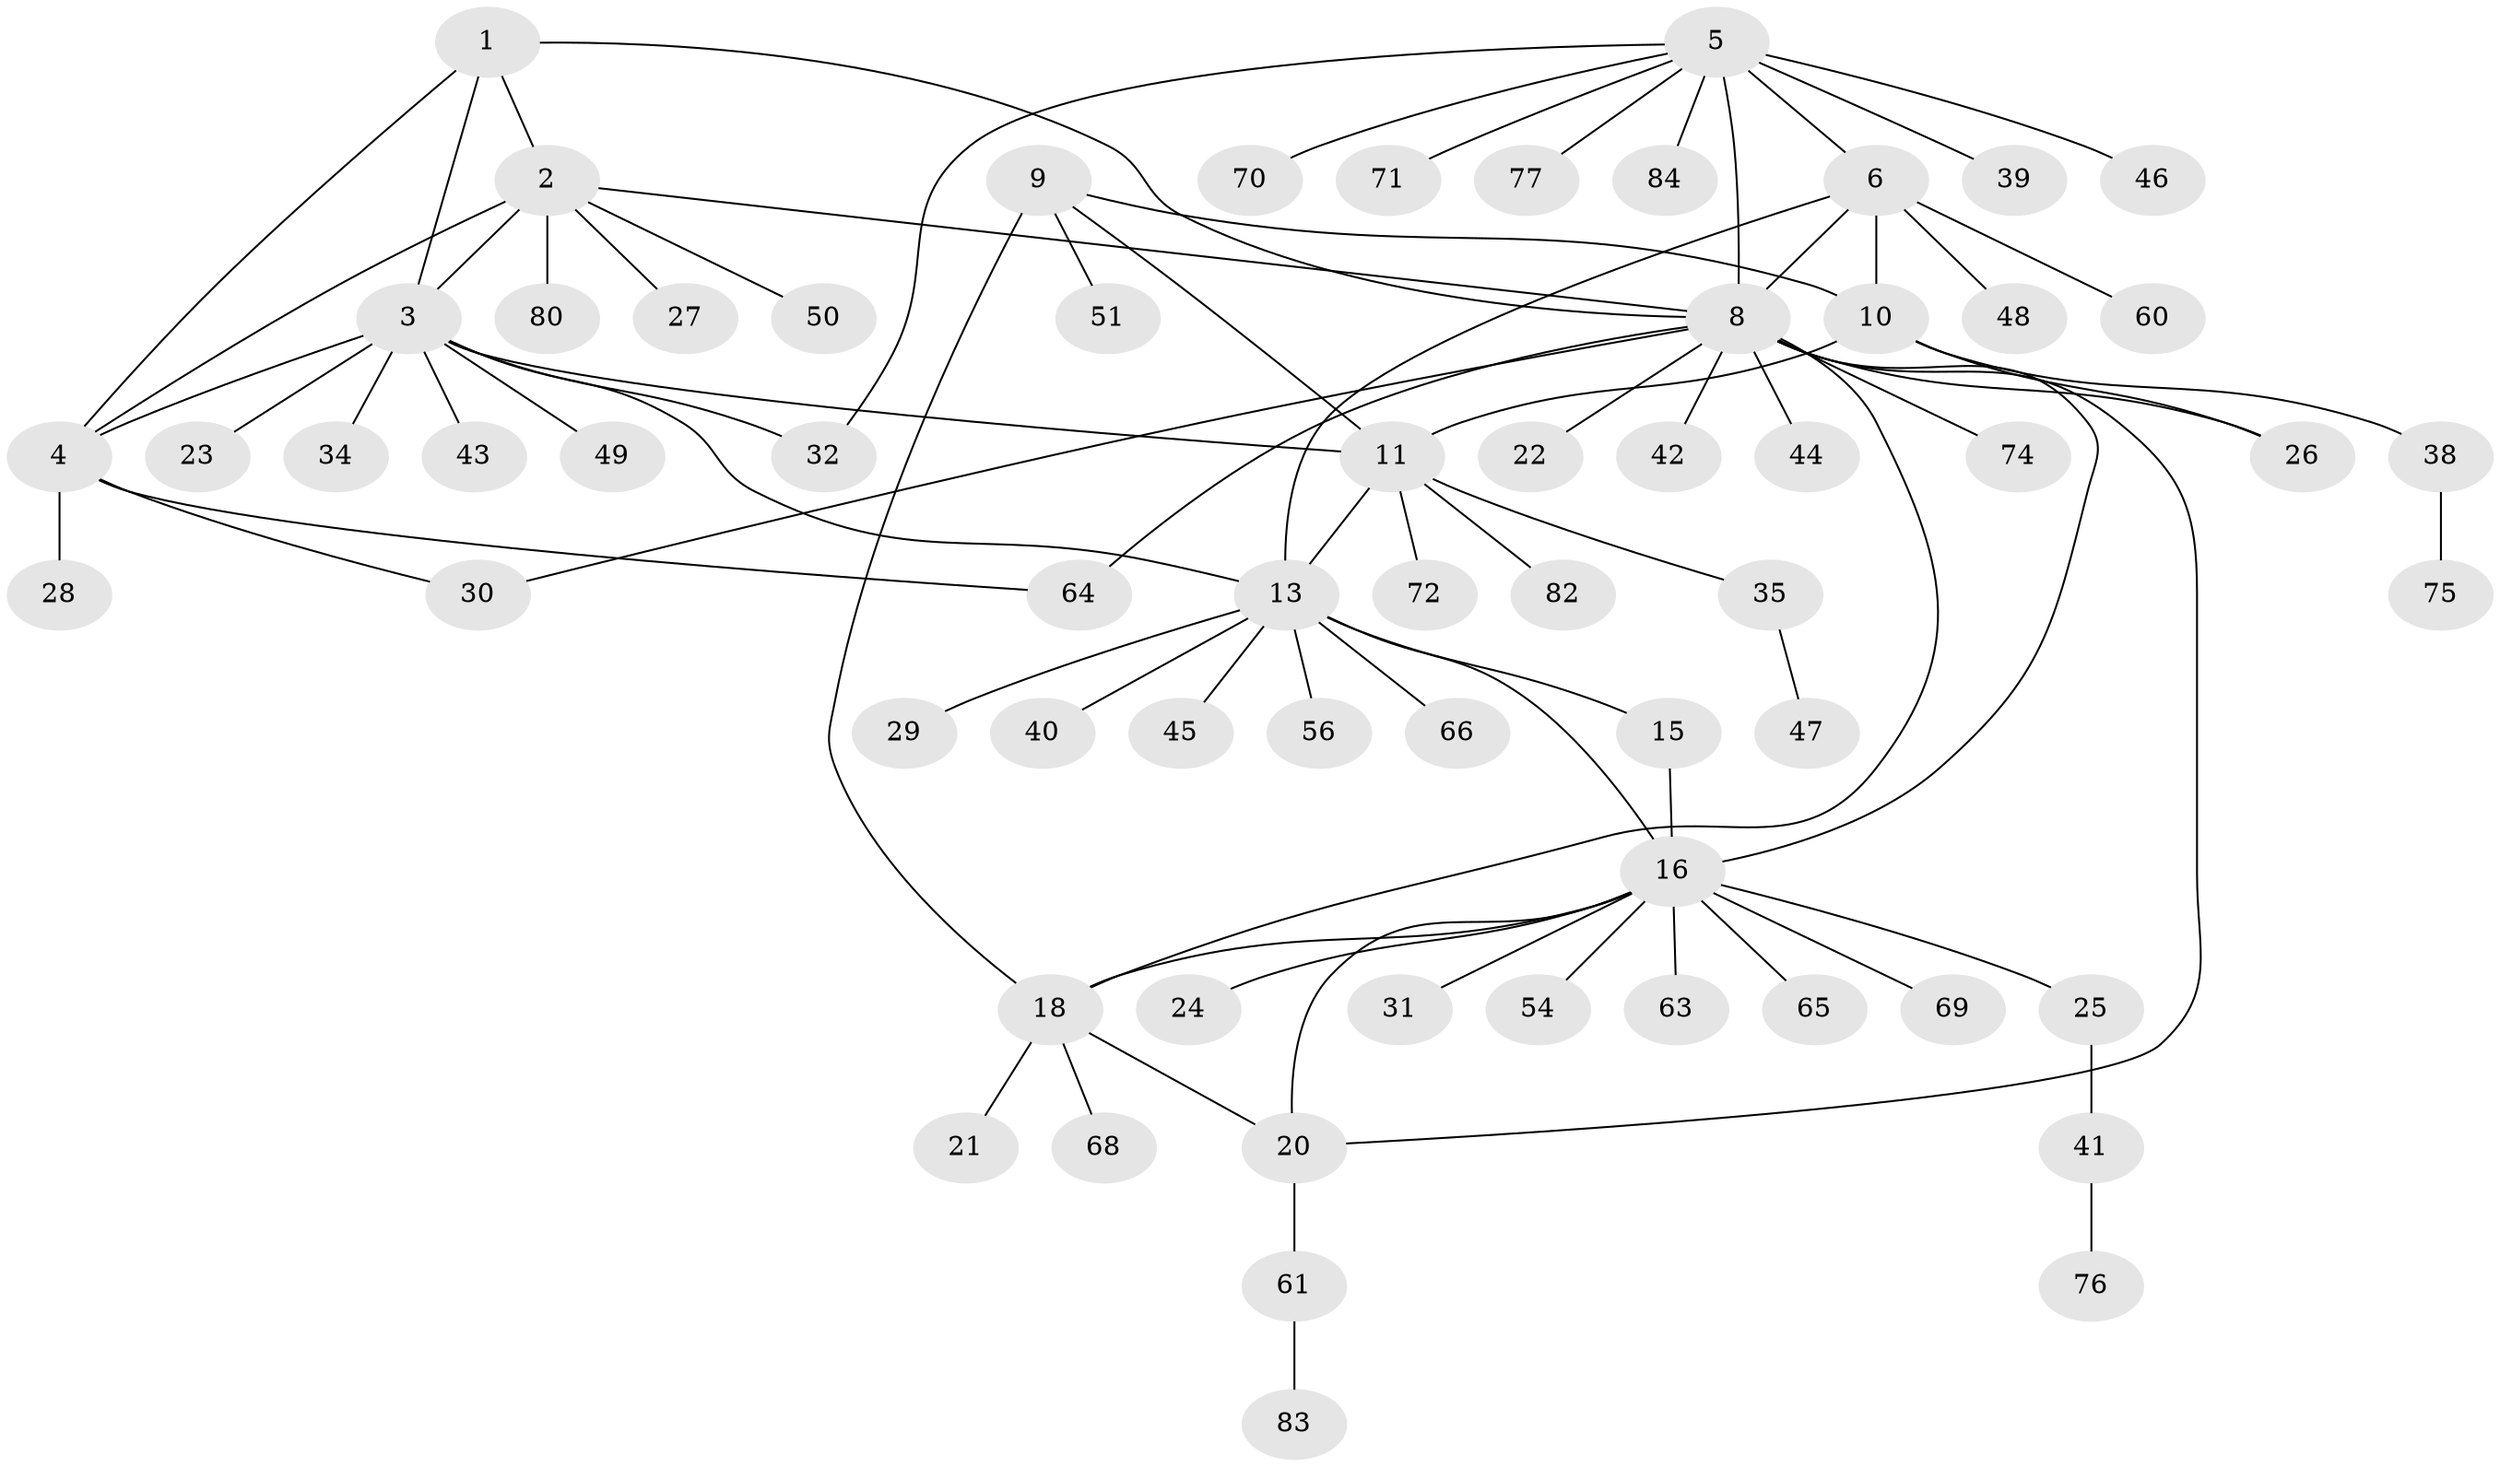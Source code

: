 // original degree distribution, {4: 0.023809523809523808, 8: 0.03571428571428571, 11: 0.023809523809523808, 7: 0.05952380952380952, 3: 0.03571428571428571, 9: 0.023809523809523808, 6: 0.023809523809523808, 5: 0.03571428571428571, 1: 0.6071428571428571, 2: 0.13095238095238096}
// Generated by graph-tools (version 1.1) at 2025/42/03/06/25 10:42:13]
// undirected, 64 vertices, 82 edges
graph export_dot {
graph [start="1"]
  node [color=gray90,style=filled];
  1;
  2 [super="+79"];
  3 [super="+57"];
  4 [super="+36"];
  5 [super="+81"];
  6 [super="+7"];
  8 [super="+19"];
  9 [super="+62"];
  10 [super="+67"];
  11 [super="+12"];
  13 [super="+14"];
  15 [super="+33"];
  16 [super="+17"];
  18 [super="+53"];
  20 [super="+59"];
  21;
  22;
  23;
  24;
  25 [super="+55"];
  26;
  27;
  28;
  29 [super="+73"];
  30;
  31;
  32 [super="+37"];
  34;
  35;
  38;
  39;
  40;
  41 [super="+52"];
  42;
  43;
  44;
  45;
  46;
  47;
  48;
  49;
  50 [super="+58"];
  51;
  54;
  56;
  60;
  61;
  63;
  64;
  65;
  66;
  68;
  69;
  70;
  71;
  72;
  74 [super="+78"];
  75;
  76;
  77;
  80;
  82;
  83;
  84;
  1 -- 2;
  1 -- 3;
  1 -- 4;
  1 -- 8;
  2 -- 3;
  2 -- 4;
  2 -- 8;
  2 -- 27;
  2 -- 50;
  2 -- 80;
  3 -- 4;
  3 -- 23;
  3 -- 32;
  3 -- 34;
  3 -- 43;
  3 -- 49;
  3 -- 13;
  3 -- 11;
  4 -- 28;
  4 -- 30;
  4 -- 64;
  5 -- 6 [weight=2];
  5 -- 8;
  5 -- 32;
  5 -- 39;
  5 -- 46;
  5 -- 70;
  5 -- 71;
  5 -- 77;
  5 -- 84;
  6 -- 8 [weight=2];
  6 -- 48;
  6 -- 10;
  6 -- 60;
  6 -- 13;
  8 -- 22;
  8 -- 26;
  8 -- 30;
  8 -- 42;
  8 -- 64;
  8 -- 74;
  8 -- 44;
  8 -- 18;
  8 -- 20;
  8 -- 16;
  9 -- 10;
  9 -- 11 [weight=2];
  9 -- 18;
  9 -- 51;
  10 -- 11 [weight=2];
  10 -- 26;
  10 -- 38;
  11 -- 13;
  11 -- 72;
  11 -- 82;
  11 -- 35;
  13 -- 15 [weight=2];
  13 -- 16 [weight=2];
  13 -- 29;
  13 -- 40;
  13 -- 56;
  13 -- 66;
  13 -- 45;
  15 -- 16;
  16 -- 24;
  16 -- 31;
  16 -- 63;
  16 -- 69;
  16 -- 65;
  16 -- 18;
  16 -- 20;
  16 -- 54;
  16 -- 25;
  18 -- 20;
  18 -- 21;
  18 -- 68;
  20 -- 61;
  25 -- 41;
  35 -- 47;
  38 -- 75;
  41 -- 76;
  61 -- 83;
}
